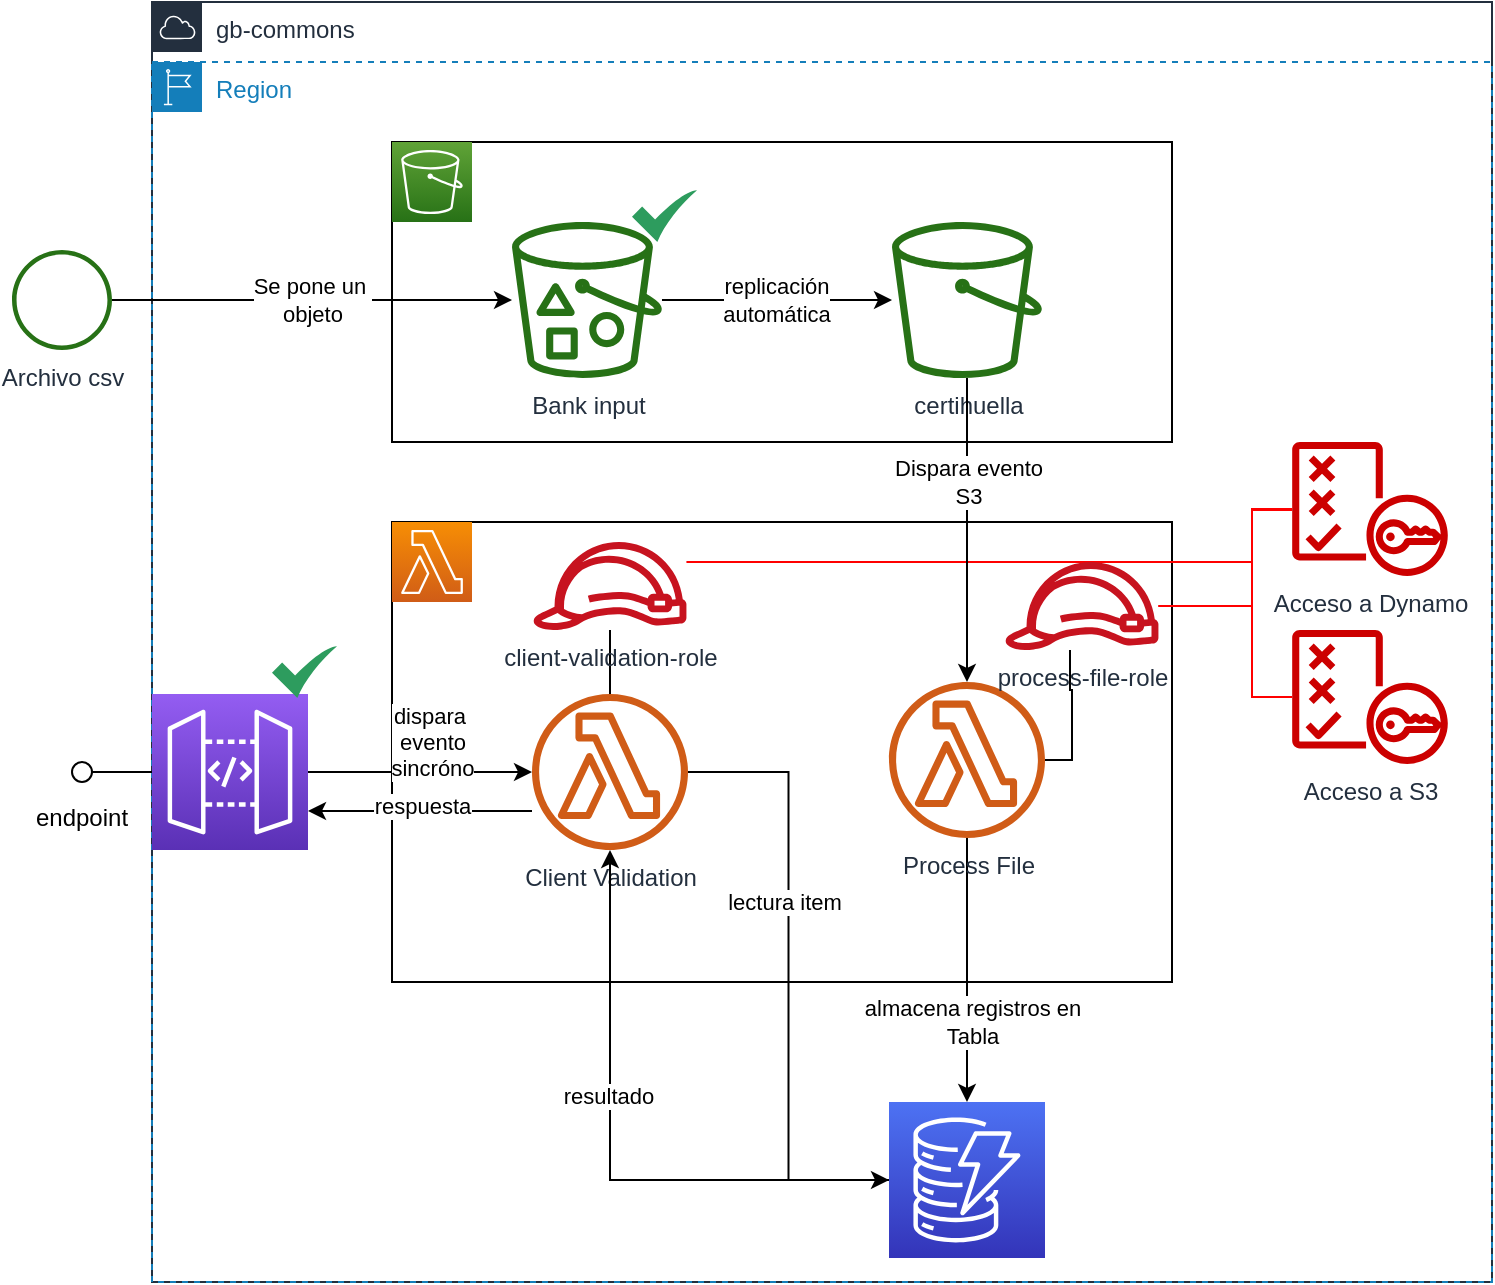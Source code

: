 <mxfile version="14.2.4" type="device"><diagram id="82xFNUCA6afs6dNL1T5z" name="Page-1"><mxGraphModel dx="2013" dy="707" grid="1" gridSize="10" guides="1" tooltips="1" connect="1" arrows="1" fold="1" page="1" pageScale="1" pageWidth="827" pageHeight="1169" math="0" shadow="0"><root><mxCell id="0"/><mxCell id="1" parent="0"/><mxCell id="IfbIRPevKghC-CTRSWtV-49" value="gb-commons" style="points=[[0,0],[0.25,0],[0.5,0],[0.75,0],[1,0],[1,0.25],[1,0.5],[1,0.75],[1,1],[0.75,1],[0.5,1],[0.25,1],[0,1],[0,0.75],[0,0.5],[0,0.25]];outlineConnect=0;gradientColor=none;html=1;whiteSpace=wrap;fontSize=12;fontStyle=0;shape=mxgraph.aws4.group;grIcon=mxgraph.aws4.group_aws_cloud;strokeColor=#232F3E;fillColor=none;verticalAlign=top;align=left;spacingLeft=30;fontColor=#232F3E;dashed=0;" vertex="1" parent="1"><mxGeometry x="-40" y="10" width="670" height="640" as="geometry"/></mxCell><mxCell id="IfbIRPevKghC-CTRSWtV-50" value="Region" style="points=[[0,0],[0.25,0],[0.5,0],[0.75,0],[1,0],[1,0.25],[1,0.5],[1,0.75],[1,1],[0.75,1],[0.5,1],[0.25,1],[0,1],[0,0.75],[0,0.5],[0,0.25]];outlineConnect=0;gradientColor=none;html=1;whiteSpace=wrap;fontSize=12;fontStyle=0;shape=mxgraph.aws4.group;grIcon=mxgraph.aws4.group_region;strokeColor=#147EBA;fillColor=none;verticalAlign=top;align=left;spacingLeft=30;fontColor=#147EBA;dashed=1;" vertex="1" parent="1"><mxGeometry x="-40" y="40" width="670" height="610" as="geometry"/></mxCell><mxCell id="IfbIRPevKghC-CTRSWtV-7" value="" style="rounded=0;whiteSpace=wrap;html=1;fillColor=none;" vertex="1" parent="1"><mxGeometry x="80" y="270" width="390" height="230" as="geometry"/></mxCell><mxCell id="IfbIRPevKghC-CTRSWtV-5" value="" style="rounded=0;whiteSpace=wrap;html=1;fillColor=none;" vertex="1" parent="1"><mxGeometry x="80" y="80" width="390" height="150" as="geometry"/></mxCell><mxCell id="IfbIRPevKghC-CTRSWtV-1" value="" style="points=[[0,0,0],[0.25,0,0],[0.5,0,0],[0.75,0,0],[1,0,0],[0,1,0],[0.25,1,0],[0.5,1,0],[0.75,1,0],[1,1,0],[0,0.25,0],[0,0.5,0],[0,0.75,0],[1,0.25,0],[1,0.5,0],[1,0.75,0]];outlineConnect=0;fontColor=#232F3E;gradientColor=#60A337;gradientDirection=north;fillColor=#277116;strokeColor=#ffffff;dashed=0;verticalLabelPosition=bottom;verticalAlign=top;align=center;html=1;fontSize=12;fontStyle=0;aspect=fixed;shape=mxgraph.aws4.resourceIcon;resIcon=mxgraph.aws4.s3;" vertex="1" parent="1"><mxGeometry x="80" y="80" width="40" height="40" as="geometry"/></mxCell><mxCell id="IfbIRPevKghC-CTRSWtV-2" value="certihuella" style="outlineConnect=0;fontColor=#232F3E;gradientColor=none;fillColor=#277116;strokeColor=none;dashed=0;verticalLabelPosition=bottom;verticalAlign=top;align=center;html=1;fontSize=12;fontStyle=0;aspect=fixed;pointerEvents=1;shape=mxgraph.aws4.bucket;" vertex="1" parent="1"><mxGeometry x="330" y="120" width="75" height="78" as="geometry"/></mxCell><mxCell id="IfbIRPevKghC-CTRSWtV-17" value="replicación&lt;br&gt;automática" style="edgeStyle=orthogonalEdgeStyle;rounded=0;orthogonalLoop=1;jettySize=auto;html=1;" edge="1" parent="1" source="IfbIRPevKghC-CTRSWtV-3" target="IfbIRPevKghC-CTRSWtV-2"><mxGeometry relative="1" as="geometry"/></mxCell><mxCell id="IfbIRPevKghC-CTRSWtV-3" value="Bank input" style="outlineConnect=0;fontColor=#232F3E;gradientColor=none;fillColor=#277116;strokeColor=none;dashed=0;verticalLabelPosition=bottom;verticalAlign=top;align=center;html=1;fontSize=12;fontStyle=0;aspect=fixed;pointerEvents=1;shape=mxgraph.aws4.bucket_with_objects;" vertex="1" parent="1"><mxGeometry x="140" y="120" width="75" height="78" as="geometry"/></mxCell><mxCell id="IfbIRPevKghC-CTRSWtV-6" value="" style="points=[[0,0,0],[0.25,0,0],[0.5,0,0],[0.75,0,0],[1,0,0],[0,1,0],[0.25,1,0],[0.5,1,0],[0.75,1,0],[1,1,0],[0,0.25,0],[0,0.5,0],[0,0.75,0],[1,0.25,0],[1,0.5,0],[1,0.75,0]];outlineConnect=0;fontColor=#232F3E;gradientColor=#F78E04;gradientDirection=north;fillColor=#D05C17;strokeColor=#ffffff;dashed=0;verticalLabelPosition=bottom;verticalAlign=top;align=center;html=1;fontSize=12;fontStyle=0;aspect=fixed;shape=mxgraph.aws4.resourceIcon;resIcon=mxgraph.aws4.lambda;" vertex="1" parent="1"><mxGeometry x="80" y="270" width="40" height="40" as="geometry"/></mxCell><mxCell id="IfbIRPevKghC-CTRSWtV-20" style="edgeStyle=orthogonalEdgeStyle;rounded=0;orthogonalLoop=1;jettySize=auto;html=1;" edge="1" parent="1" source="IfbIRPevKghC-CTRSWtV-8" target="IfbIRPevKghC-CTRSWtV-10"><mxGeometry relative="1" as="geometry"/></mxCell><mxCell id="IfbIRPevKghC-CTRSWtV-21" value="almacena registros en&lt;br&gt;Tabla" style="edgeLabel;html=1;align=center;verticalAlign=middle;resizable=0;points=[];" vertex="1" connectable="0" parent="IfbIRPevKghC-CTRSWtV-20"><mxGeometry x="0.394" y="2" relative="1" as="geometry"><mxPoint as="offset"/></mxGeometry></mxCell><mxCell id="IfbIRPevKghC-CTRSWtV-8" value="Process File" style="outlineConnect=0;fontColor=#232F3E;gradientColor=none;fillColor=#D05C17;strokeColor=none;dashed=0;verticalLabelPosition=bottom;verticalAlign=top;align=center;html=1;fontSize=12;fontStyle=0;aspect=fixed;pointerEvents=1;shape=mxgraph.aws4.lambda_function;" vertex="1" parent="1"><mxGeometry x="328.5" y="350" width="78" height="78" as="geometry"/></mxCell><mxCell id="IfbIRPevKghC-CTRSWtV-28" style="edgeStyle=orthogonalEdgeStyle;rounded=0;orthogonalLoop=1;jettySize=auto;html=1;entryX=0;entryY=0.5;entryDx=0;entryDy=0;entryPerimeter=0;" edge="1" parent="1" source="IfbIRPevKghC-CTRSWtV-9" target="IfbIRPevKghC-CTRSWtV-10"><mxGeometry relative="1" as="geometry"/></mxCell><mxCell id="IfbIRPevKghC-CTRSWtV-29" value="lectura item" style="edgeLabel;html=1;align=center;verticalAlign=middle;resizable=0;points=[];" vertex="1" connectable="0" parent="IfbIRPevKghC-CTRSWtV-28"><mxGeometry x="-0.243" y="-3" relative="1" as="geometry"><mxPoint as="offset"/></mxGeometry></mxCell><mxCell id="IfbIRPevKghC-CTRSWtV-32" style="edgeStyle=orthogonalEdgeStyle;rounded=0;orthogonalLoop=1;jettySize=auto;html=1;entryX=1;entryY=0.75;entryDx=0;entryDy=0;entryPerimeter=0;" edge="1" parent="1" source="IfbIRPevKghC-CTRSWtV-9" target="IfbIRPevKghC-CTRSWtV-14"><mxGeometry relative="1" as="geometry"><Array as="points"><mxPoint x="94" y="415"/></Array></mxGeometry></mxCell><mxCell id="IfbIRPevKghC-CTRSWtV-33" value="respuesta" style="edgeLabel;html=1;align=center;verticalAlign=middle;resizable=0;points=[];" vertex="1" connectable="0" parent="IfbIRPevKghC-CTRSWtV-32"><mxGeometry x="-0.018" y="-3" relative="1" as="geometry"><mxPoint as="offset"/></mxGeometry></mxCell><mxCell id="IfbIRPevKghC-CTRSWtV-9" value="Client Validation" style="outlineConnect=0;fontColor=#232F3E;gradientColor=none;fillColor=#D05C17;strokeColor=none;dashed=0;verticalLabelPosition=bottom;verticalAlign=top;align=center;html=1;fontSize=12;fontStyle=0;aspect=fixed;pointerEvents=1;shape=mxgraph.aws4.lambda_function;" vertex="1" parent="1"><mxGeometry x="150" y="356" width="78" height="78" as="geometry"/></mxCell><mxCell id="IfbIRPevKghC-CTRSWtV-30" style="edgeStyle=orthogonalEdgeStyle;rounded=0;orthogonalLoop=1;jettySize=auto;html=1;" edge="1" parent="1" source="IfbIRPevKghC-CTRSWtV-10" target="IfbIRPevKghC-CTRSWtV-9"><mxGeometry relative="1" as="geometry"/></mxCell><mxCell id="IfbIRPevKghC-CTRSWtV-31" value="resultado" style="edgeLabel;html=1;align=center;verticalAlign=middle;resizable=0;points=[];" vertex="1" connectable="0" parent="IfbIRPevKghC-CTRSWtV-30"><mxGeometry x="0.199" y="1" relative="1" as="geometry"><mxPoint y="1" as="offset"/></mxGeometry></mxCell><mxCell id="IfbIRPevKghC-CTRSWtV-10" value="" style="points=[[0,0,0],[0.25,0,0],[0.5,0,0],[0.75,0,0],[1,0,0],[0,1,0],[0.25,1,0],[0.5,1,0],[0.75,1,0],[1,1,0],[0,0.25,0],[0,0.5,0],[0,0.75,0],[1,0.25,0],[1,0.5,0],[1,0.75,0]];outlineConnect=0;fontColor=#232F3E;gradientColor=#4D72F3;gradientDirection=north;fillColor=#3334B9;strokeColor=#ffffff;dashed=0;verticalLabelPosition=bottom;verticalAlign=top;align=center;html=1;fontSize=12;fontStyle=0;aspect=fixed;shape=mxgraph.aws4.resourceIcon;resIcon=mxgraph.aws4.dynamodb;" vertex="1" parent="1"><mxGeometry x="328.5" y="560" width="78" height="78" as="geometry"/></mxCell><mxCell id="IfbIRPevKghC-CTRSWtV-11" value="Acceso a S3" style="outlineConnect=0;fontColor=#232F3E;gradientColor=none;strokeColor=none;dashed=0;verticalLabelPosition=bottom;verticalAlign=top;align=center;html=1;fontSize=12;fontStyle=0;aspect=fixed;pointerEvents=1;shape=mxgraph.aws4.policy;fillColor=#CC0000;" vertex="1" parent="1"><mxGeometry x="530" y="324" width="78" height="67" as="geometry"/></mxCell><mxCell id="IfbIRPevKghC-CTRSWtV-16" value="Se pone un&amp;nbsp;&lt;br&gt;objeto" style="edgeStyle=orthogonalEdgeStyle;rounded=0;orthogonalLoop=1;jettySize=auto;html=1;" edge="1" parent="1" source="IfbIRPevKghC-CTRSWtV-12" target="IfbIRPevKghC-CTRSWtV-3"><mxGeometry relative="1" as="geometry"/></mxCell><mxCell id="IfbIRPevKghC-CTRSWtV-12" value="Archivo csv" style="outlineConnect=0;fontColor=#232F3E;gradientColor=none;fillColor=#277116;strokeColor=none;dashed=0;verticalLabelPosition=bottom;verticalAlign=top;align=center;html=1;fontSize=12;fontStyle=0;aspect=fixed;pointerEvents=1;shape=mxgraph.aws4.object;" vertex="1" parent="1"><mxGeometry x="-110" y="134" width="50" height="50" as="geometry"/></mxCell><mxCell id="IfbIRPevKghC-CTRSWtV-40" style="edgeStyle=orthogonalEdgeStyle;rounded=0;orthogonalLoop=1;jettySize=auto;html=1;endArrow=none;endFill=0;strokeColor=#FF0000;" edge="1" parent="1" source="IfbIRPevKghC-CTRSWtV-13" target="IfbIRPevKghC-CTRSWtV-11"><mxGeometry relative="1" as="geometry"><Array as="points"><mxPoint x="510" y="312"/></Array></mxGeometry></mxCell><mxCell id="IfbIRPevKghC-CTRSWtV-41" style="edgeStyle=orthogonalEdgeStyle;rounded=0;orthogonalLoop=1;jettySize=auto;html=1;endArrow=none;endFill=0;strokeColor=#FF0000;" edge="1" parent="1" source="IfbIRPevKghC-CTRSWtV-13" target="IfbIRPevKghC-CTRSWtV-34"><mxGeometry relative="1" as="geometry"><Array as="points"><mxPoint x="510" y="312"/><mxPoint x="510" y="264"/></Array></mxGeometry></mxCell><mxCell id="IfbIRPevKghC-CTRSWtV-26" value="" style="edgeStyle=orthogonalEdgeStyle;rounded=0;orthogonalLoop=1;jettySize=auto;html=1;" edge="1" parent="1" source="IfbIRPevKghC-CTRSWtV-14" target="IfbIRPevKghC-CTRSWtV-9"><mxGeometry relative="1" as="geometry"/></mxCell><mxCell id="IfbIRPevKghC-CTRSWtV-27" value="dispara&amp;nbsp;&lt;br&gt;evento&lt;br&gt;sincróno" style="edgeLabel;html=1;align=center;verticalAlign=middle;resizable=0;points=[];" vertex="1" connectable="0" parent="IfbIRPevKghC-CTRSWtV-26"><mxGeometry x="0.196" y="-3" relative="1" as="geometry"><mxPoint x="-5" y="-18" as="offset"/></mxGeometry></mxCell><mxCell id="IfbIRPevKghC-CTRSWtV-14" value="" style="points=[[0,0,0],[0.25,0,0],[0.5,0,0],[0.75,0,0],[1,0,0],[0,1,0],[0.25,1,0],[0.5,1,0],[0.75,1,0],[1,1,0],[0,0.25,0],[0,0.5,0],[0,0.75,0],[1,0.25,0],[1,0.5,0],[1,0.75,0]];outlineConnect=0;fontColor=#232F3E;gradientColor=#945DF2;gradientDirection=north;fillColor=#5A30B5;strokeColor=#ffffff;dashed=0;verticalLabelPosition=bottom;verticalAlign=top;align=center;html=1;fontSize=12;fontStyle=0;aspect=fixed;shape=mxgraph.aws4.resourceIcon;resIcon=mxgraph.aws4.api_gateway;" vertex="1" parent="1"><mxGeometry x="-40" y="356" width="78" height="78" as="geometry"/></mxCell><mxCell id="IfbIRPevKghC-CTRSWtV-52" style="edgeStyle=orthogonalEdgeStyle;rounded=0;orthogonalLoop=1;jettySize=auto;html=1;endArrow=none;endFill=0;strokeColor=#FF0000;" edge="1" parent="1" source="IfbIRPevKghC-CTRSWtV-34" target="IfbIRPevKghC-CTRSWtV-42"><mxGeometry relative="1" as="geometry"><Array as="points"><mxPoint x="510" y="264"/><mxPoint x="510" y="290"/></Array></mxGeometry></mxCell><mxCell id="IfbIRPevKghC-CTRSWtV-34" value="Acceso a Dynamo" style="outlineConnect=0;fontColor=#232F3E;gradientColor=none;strokeColor=none;dashed=0;verticalLabelPosition=bottom;verticalAlign=top;align=center;html=1;fontSize=12;fontStyle=0;aspect=fixed;pointerEvents=1;shape=mxgraph.aws4.policy;fillColor=#CC0000;" vertex="1" parent="1"><mxGeometry x="530" y="230" width="78" height="67" as="geometry"/></mxCell><mxCell id="IfbIRPevKghC-CTRSWtV-37" value="" style="rounded=0;orthogonalLoop=1;jettySize=auto;html=1;endArrow=none;endFill=0;exitX=0;exitY=0.5;exitDx=0;exitDy=0;exitPerimeter=0;" edge="1" target="IfbIRPevKghC-CTRSWtV-39" parent="1" source="IfbIRPevKghC-CTRSWtV-14"><mxGeometry relative="1" as="geometry"><mxPoint x="-170" y="389" as="sourcePoint"/></mxGeometry></mxCell><mxCell id="IfbIRPevKghC-CTRSWtV-39" value="" style="ellipse;whiteSpace=wrap;html=1;fontFamily=Helvetica;fontSize=12;fontColor=#000000;align=center;strokeColor=#000000;fillColor=#ffffff;points=[];aspect=fixed;resizable=0;" vertex="1" parent="1"><mxGeometry x="-80" y="390" width="10" height="10" as="geometry"/></mxCell><mxCell id="IfbIRPevKghC-CTRSWtV-43" style="edgeStyle=orthogonalEdgeStyle;rounded=0;orthogonalLoop=1;jettySize=auto;html=1;endArrow=none;endFill=0;" edge="1" parent="1" source="IfbIRPevKghC-CTRSWtV-42" target="IfbIRPevKghC-CTRSWtV-9"><mxGeometry relative="1" as="geometry"/></mxCell><mxCell id="IfbIRPevKghC-CTRSWtV-42" value="client-validation-role" style="outlineConnect=0;fontColor=#232F3E;gradientColor=none;fillColor=#C7131F;strokeColor=none;dashed=0;verticalLabelPosition=bottom;verticalAlign=top;align=center;html=1;fontSize=12;fontStyle=0;aspect=fixed;pointerEvents=1;shape=mxgraph.aws4.role;" vertex="1" parent="1"><mxGeometry x="150" y="280" width="78" height="44" as="geometry"/></mxCell><mxCell id="IfbIRPevKghC-CTRSWtV-48" style="edgeStyle=orthogonalEdgeStyle;rounded=0;orthogonalLoop=1;jettySize=auto;html=1;endArrow=none;endFill=0;" edge="1" parent="1" source="IfbIRPevKghC-CTRSWtV-13" target="IfbIRPevKghC-CTRSWtV-8"><mxGeometry relative="1" as="geometry"><Array as="points"><mxPoint x="419" y="354"/><mxPoint x="420" y="354"/><mxPoint x="420" y="389"/></Array></mxGeometry></mxCell><mxCell id="IfbIRPevKghC-CTRSWtV-13" value="process-file-role" style="outlineConnect=0;fontColor=#232F3E;gradientColor=none;fillColor=#C7131F;strokeColor=none;dashed=0;verticalLabelPosition=bottom;verticalAlign=top;align=center;html=1;fontSize=12;fontStyle=0;aspect=fixed;pointerEvents=1;shape=mxgraph.aws4.role;" vertex="1" parent="1"><mxGeometry x="386" y="290" width="78" height="44" as="geometry"/></mxCell><mxCell id="IfbIRPevKghC-CTRSWtV-44" style="edgeStyle=orthogonalEdgeStyle;rounded=0;orthogonalLoop=1;jettySize=auto;html=1;" edge="1" parent="1" source="IfbIRPevKghC-CTRSWtV-2" target="IfbIRPevKghC-CTRSWtV-8"><mxGeometry relative="1" as="geometry"><mxPoint x="368" y="190" as="sourcePoint"/><mxPoint x="367" y="324" as="targetPoint"/></mxGeometry></mxCell><mxCell id="IfbIRPevKghC-CTRSWtV-45" value="Dispara evento&lt;br&gt;S3" style="edgeLabel;html=1;align=center;verticalAlign=middle;resizable=0;points=[];" vertex="1" connectable="0" parent="IfbIRPevKghC-CTRSWtV-44"><mxGeometry x="-0.21" y="3" relative="1" as="geometry"><mxPoint x="-3" y="-7.93" as="offset"/></mxGeometry></mxCell><mxCell id="IfbIRPevKghC-CTRSWtV-54" value="endpoint" style="text;html=1;strokeColor=none;fillColor=none;align=center;verticalAlign=middle;whiteSpace=wrap;rounded=0;" vertex="1" parent="1"><mxGeometry x="-95" y="408" width="40" height="20" as="geometry"/></mxCell><mxCell id="IfbIRPevKghC-CTRSWtV-66" value="" style="html=1;aspect=fixed;strokeColor=none;shadow=0;align=center;verticalAlign=top;fillColor=#2D9C5E;shape=mxgraph.gcp2.check" vertex="1" parent="1"><mxGeometry x="200" y="104" width="32.5" height="26" as="geometry"/></mxCell><mxCell id="IfbIRPevKghC-CTRSWtV-67" value="" style="html=1;aspect=fixed;strokeColor=none;shadow=0;align=center;verticalAlign=top;fillColor=#2D9C5E;shape=mxgraph.gcp2.check" vertex="1" parent="1"><mxGeometry x="20" y="332" width="32.5" height="26" as="geometry"/></mxCell></root></mxGraphModel></diagram></mxfile>
